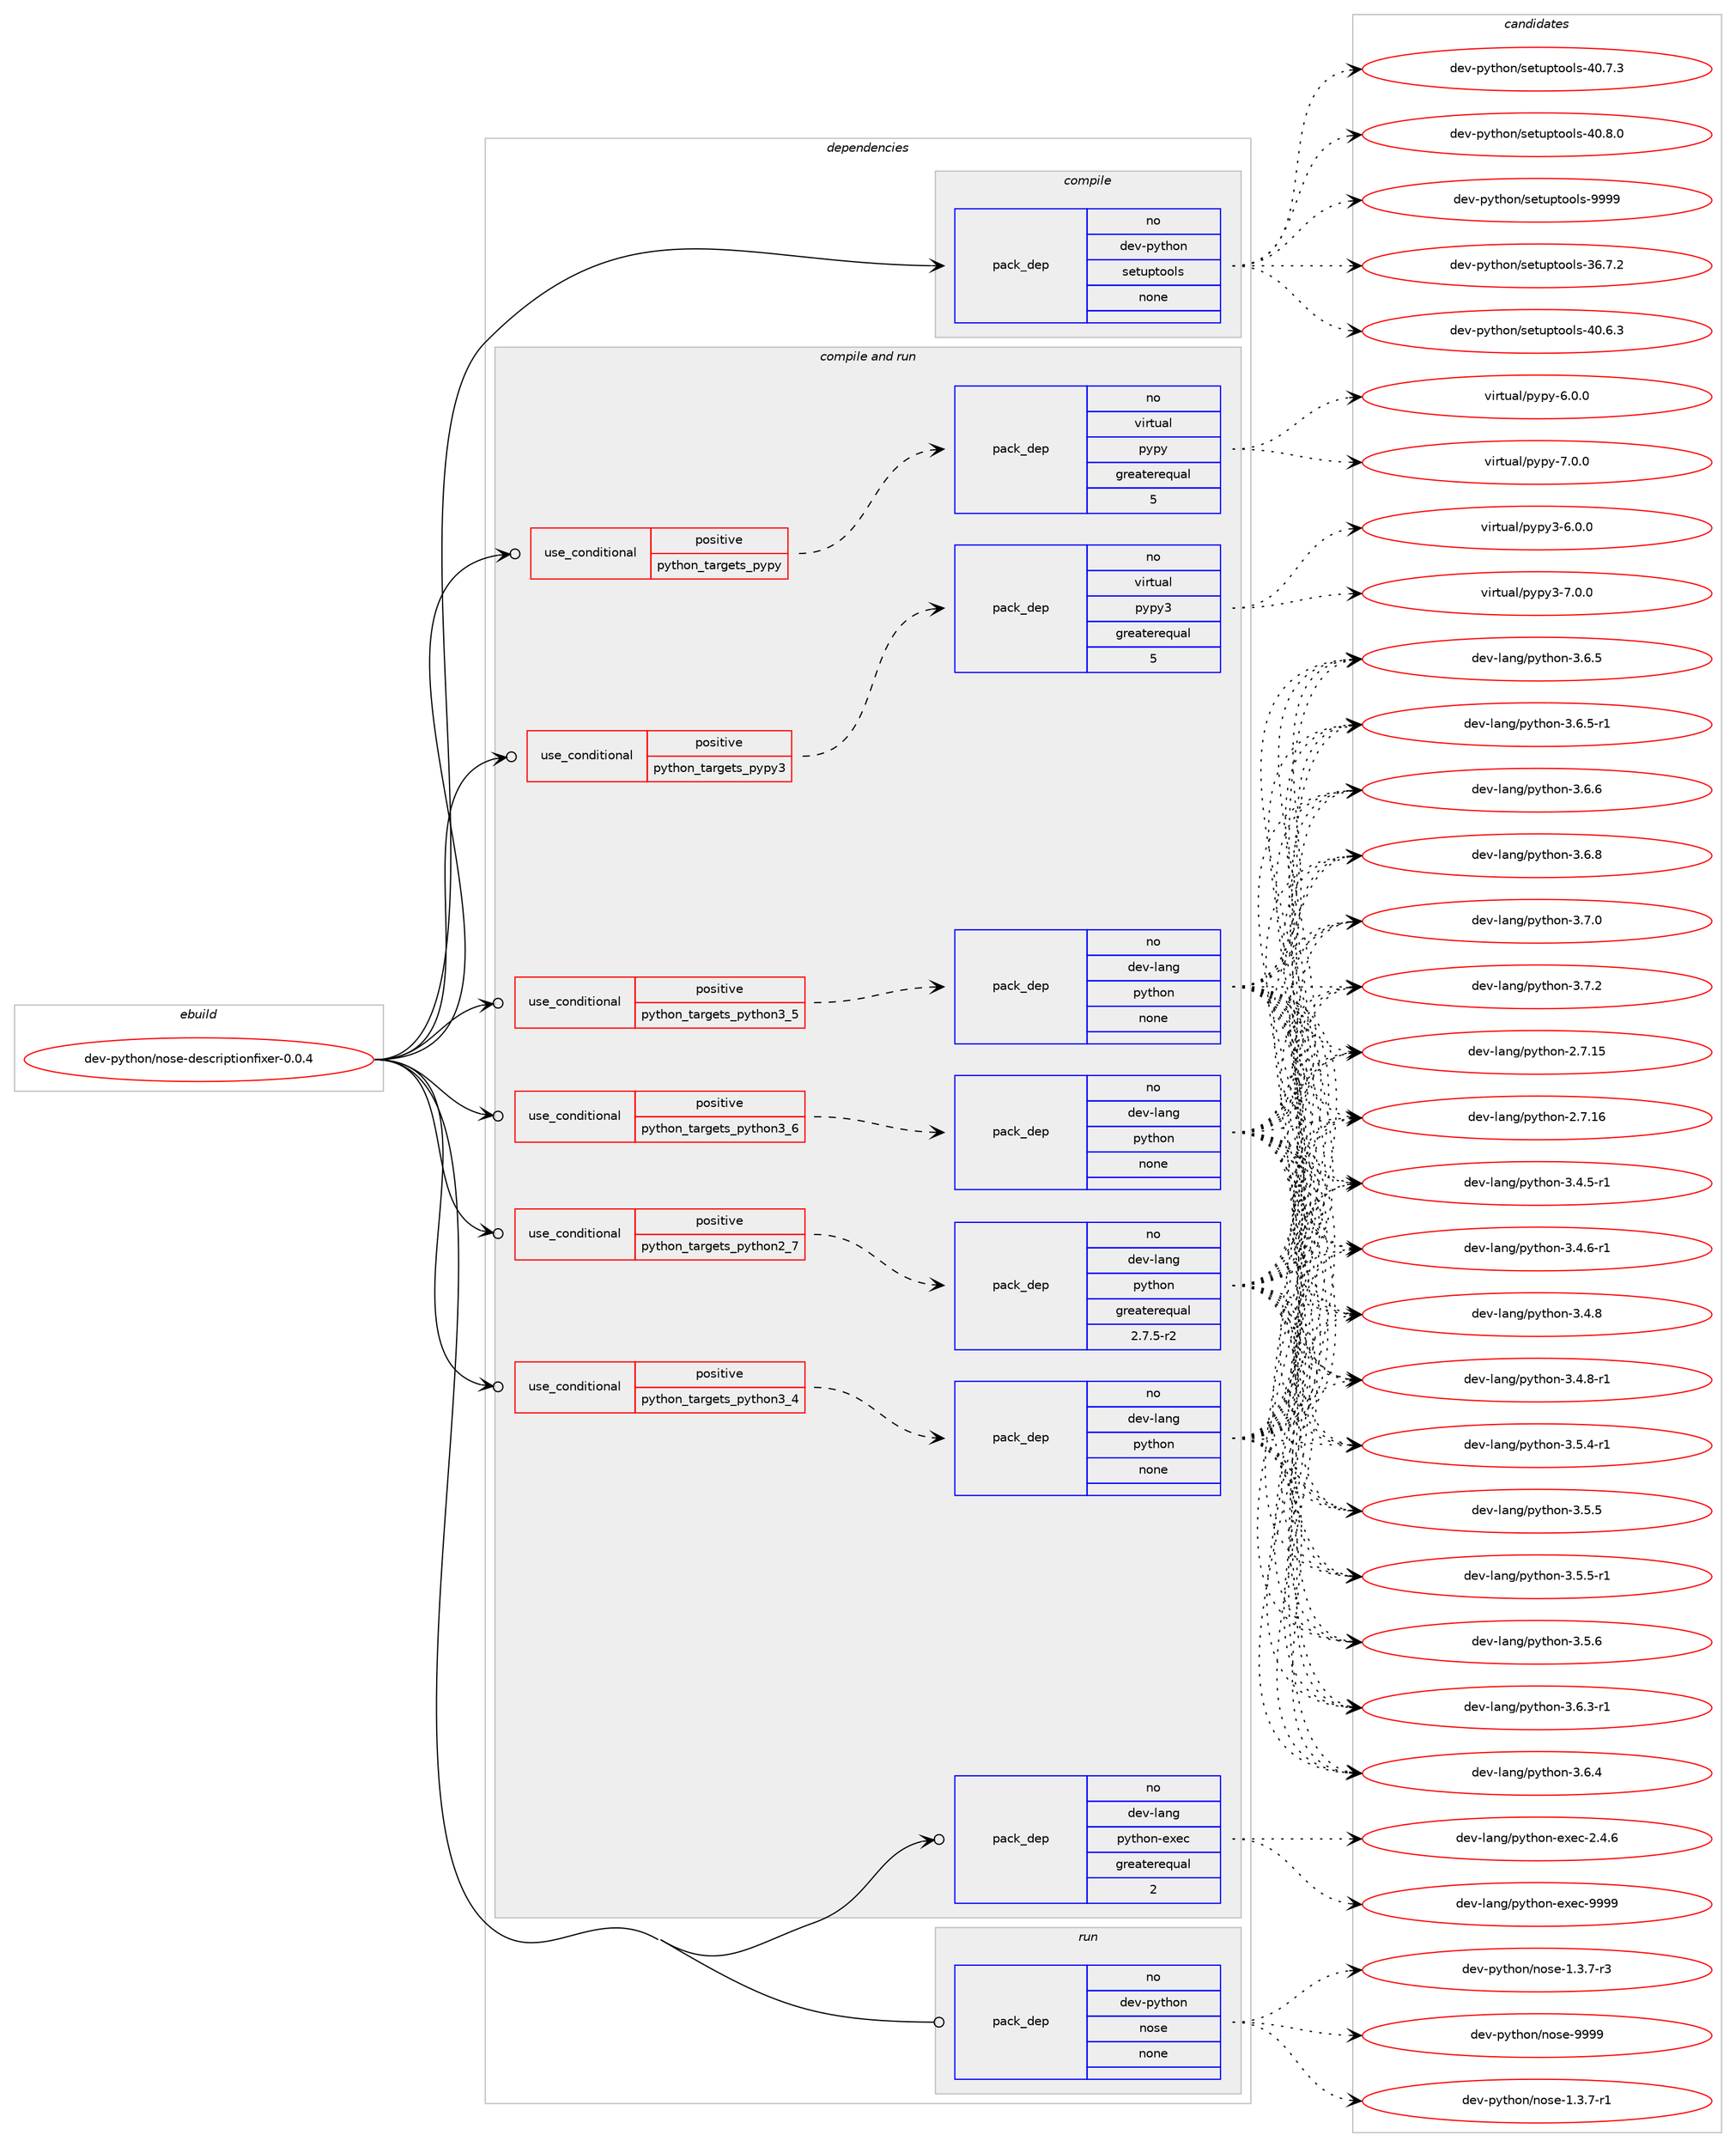 digraph prolog {

# *************
# Graph options
# *************

newrank=true;
concentrate=true;
compound=true;
graph [rankdir=LR,fontname=Helvetica,fontsize=10,ranksep=1.5];#, ranksep=2.5, nodesep=0.2];
edge  [arrowhead=vee];
node  [fontname=Helvetica,fontsize=10];

# **********
# The ebuild
# **********

subgraph cluster_leftcol {
color=gray;
rank=same;
label=<<i>ebuild</i>>;
id [label="dev-python/nose-descriptionfixer-0.0.4", color=red, width=4, href="../dev-python/nose-descriptionfixer-0.0.4.svg"];
}

# ****************
# The dependencies
# ****************

subgraph cluster_midcol {
color=gray;
label=<<i>dependencies</i>>;
subgraph cluster_compile {
fillcolor="#eeeeee";
style=filled;
label=<<i>compile</i>>;
subgraph pack1019471 {
dependency1420932 [label=<<TABLE BORDER="0" CELLBORDER="1" CELLSPACING="0" CELLPADDING="4" WIDTH="220"><TR><TD ROWSPAN="6" CELLPADDING="30">pack_dep</TD></TR><TR><TD WIDTH="110">no</TD></TR><TR><TD>dev-python</TD></TR><TR><TD>setuptools</TD></TR><TR><TD>none</TD></TR><TR><TD></TD></TR></TABLE>>, shape=none, color=blue];
}
id:e -> dependency1420932:w [weight=20,style="solid",arrowhead="vee"];
}
subgraph cluster_compileandrun {
fillcolor="#eeeeee";
style=filled;
label=<<i>compile and run</i>>;
subgraph cond378184 {
dependency1420933 [label=<<TABLE BORDER="0" CELLBORDER="1" CELLSPACING="0" CELLPADDING="4"><TR><TD ROWSPAN="3" CELLPADDING="10">use_conditional</TD></TR><TR><TD>positive</TD></TR><TR><TD>python_targets_pypy</TD></TR></TABLE>>, shape=none, color=red];
subgraph pack1019472 {
dependency1420934 [label=<<TABLE BORDER="0" CELLBORDER="1" CELLSPACING="0" CELLPADDING="4" WIDTH="220"><TR><TD ROWSPAN="6" CELLPADDING="30">pack_dep</TD></TR><TR><TD WIDTH="110">no</TD></TR><TR><TD>virtual</TD></TR><TR><TD>pypy</TD></TR><TR><TD>greaterequal</TD></TR><TR><TD>5</TD></TR></TABLE>>, shape=none, color=blue];
}
dependency1420933:e -> dependency1420934:w [weight=20,style="dashed",arrowhead="vee"];
}
id:e -> dependency1420933:w [weight=20,style="solid",arrowhead="odotvee"];
subgraph cond378185 {
dependency1420935 [label=<<TABLE BORDER="0" CELLBORDER="1" CELLSPACING="0" CELLPADDING="4"><TR><TD ROWSPAN="3" CELLPADDING="10">use_conditional</TD></TR><TR><TD>positive</TD></TR><TR><TD>python_targets_pypy3</TD></TR></TABLE>>, shape=none, color=red];
subgraph pack1019473 {
dependency1420936 [label=<<TABLE BORDER="0" CELLBORDER="1" CELLSPACING="0" CELLPADDING="4" WIDTH="220"><TR><TD ROWSPAN="6" CELLPADDING="30">pack_dep</TD></TR><TR><TD WIDTH="110">no</TD></TR><TR><TD>virtual</TD></TR><TR><TD>pypy3</TD></TR><TR><TD>greaterequal</TD></TR><TR><TD>5</TD></TR></TABLE>>, shape=none, color=blue];
}
dependency1420935:e -> dependency1420936:w [weight=20,style="dashed",arrowhead="vee"];
}
id:e -> dependency1420935:w [weight=20,style="solid",arrowhead="odotvee"];
subgraph cond378186 {
dependency1420937 [label=<<TABLE BORDER="0" CELLBORDER="1" CELLSPACING="0" CELLPADDING="4"><TR><TD ROWSPAN="3" CELLPADDING="10">use_conditional</TD></TR><TR><TD>positive</TD></TR><TR><TD>python_targets_python2_7</TD></TR></TABLE>>, shape=none, color=red];
subgraph pack1019474 {
dependency1420938 [label=<<TABLE BORDER="0" CELLBORDER="1" CELLSPACING="0" CELLPADDING="4" WIDTH="220"><TR><TD ROWSPAN="6" CELLPADDING="30">pack_dep</TD></TR><TR><TD WIDTH="110">no</TD></TR><TR><TD>dev-lang</TD></TR><TR><TD>python</TD></TR><TR><TD>greaterequal</TD></TR><TR><TD>2.7.5-r2</TD></TR></TABLE>>, shape=none, color=blue];
}
dependency1420937:e -> dependency1420938:w [weight=20,style="dashed",arrowhead="vee"];
}
id:e -> dependency1420937:w [weight=20,style="solid",arrowhead="odotvee"];
subgraph cond378187 {
dependency1420939 [label=<<TABLE BORDER="0" CELLBORDER="1" CELLSPACING="0" CELLPADDING="4"><TR><TD ROWSPAN="3" CELLPADDING="10">use_conditional</TD></TR><TR><TD>positive</TD></TR><TR><TD>python_targets_python3_4</TD></TR></TABLE>>, shape=none, color=red];
subgraph pack1019475 {
dependency1420940 [label=<<TABLE BORDER="0" CELLBORDER="1" CELLSPACING="0" CELLPADDING="4" WIDTH="220"><TR><TD ROWSPAN="6" CELLPADDING="30">pack_dep</TD></TR><TR><TD WIDTH="110">no</TD></TR><TR><TD>dev-lang</TD></TR><TR><TD>python</TD></TR><TR><TD>none</TD></TR><TR><TD></TD></TR></TABLE>>, shape=none, color=blue];
}
dependency1420939:e -> dependency1420940:w [weight=20,style="dashed",arrowhead="vee"];
}
id:e -> dependency1420939:w [weight=20,style="solid",arrowhead="odotvee"];
subgraph cond378188 {
dependency1420941 [label=<<TABLE BORDER="0" CELLBORDER="1" CELLSPACING="0" CELLPADDING="4"><TR><TD ROWSPAN="3" CELLPADDING="10">use_conditional</TD></TR><TR><TD>positive</TD></TR><TR><TD>python_targets_python3_5</TD></TR></TABLE>>, shape=none, color=red];
subgraph pack1019476 {
dependency1420942 [label=<<TABLE BORDER="0" CELLBORDER="1" CELLSPACING="0" CELLPADDING="4" WIDTH="220"><TR><TD ROWSPAN="6" CELLPADDING="30">pack_dep</TD></TR><TR><TD WIDTH="110">no</TD></TR><TR><TD>dev-lang</TD></TR><TR><TD>python</TD></TR><TR><TD>none</TD></TR><TR><TD></TD></TR></TABLE>>, shape=none, color=blue];
}
dependency1420941:e -> dependency1420942:w [weight=20,style="dashed",arrowhead="vee"];
}
id:e -> dependency1420941:w [weight=20,style="solid",arrowhead="odotvee"];
subgraph cond378189 {
dependency1420943 [label=<<TABLE BORDER="0" CELLBORDER="1" CELLSPACING="0" CELLPADDING="4"><TR><TD ROWSPAN="3" CELLPADDING="10">use_conditional</TD></TR><TR><TD>positive</TD></TR><TR><TD>python_targets_python3_6</TD></TR></TABLE>>, shape=none, color=red];
subgraph pack1019477 {
dependency1420944 [label=<<TABLE BORDER="0" CELLBORDER="1" CELLSPACING="0" CELLPADDING="4" WIDTH="220"><TR><TD ROWSPAN="6" CELLPADDING="30">pack_dep</TD></TR><TR><TD WIDTH="110">no</TD></TR><TR><TD>dev-lang</TD></TR><TR><TD>python</TD></TR><TR><TD>none</TD></TR><TR><TD></TD></TR></TABLE>>, shape=none, color=blue];
}
dependency1420943:e -> dependency1420944:w [weight=20,style="dashed",arrowhead="vee"];
}
id:e -> dependency1420943:w [weight=20,style="solid",arrowhead="odotvee"];
subgraph pack1019478 {
dependency1420945 [label=<<TABLE BORDER="0" CELLBORDER="1" CELLSPACING="0" CELLPADDING="4" WIDTH="220"><TR><TD ROWSPAN="6" CELLPADDING="30">pack_dep</TD></TR><TR><TD WIDTH="110">no</TD></TR><TR><TD>dev-lang</TD></TR><TR><TD>python-exec</TD></TR><TR><TD>greaterequal</TD></TR><TR><TD>2</TD></TR></TABLE>>, shape=none, color=blue];
}
id:e -> dependency1420945:w [weight=20,style="solid",arrowhead="odotvee"];
}
subgraph cluster_run {
fillcolor="#eeeeee";
style=filled;
label=<<i>run</i>>;
subgraph pack1019479 {
dependency1420946 [label=<<TABLE BORDER="0" CELLBORDER="1" CELLSPACING="0" CELLPADDING="4" WIDTH="220"><TR><TD ROWSPAN="6" CELLPADDING="30">pack_dep</TD></TR><TR><TD WIDTH="110">no</TD></TR><TR><TD>dev-python</TD></TR><TR><TD>nose</TD></TR><TR><TD>none</TD></TR><TR><TD></TD></TR></TABLE>>, shape=none, color=blue];
}
id:e -> dependency1420946:w [weight=20,style="solid",arrowhead="odot"];
}
}

# **************
# The candidates
# **************

subgraph cluster_choices {
rank=same;
color=gray;
label=<<i>candidates</i>>;

subgraph choice1019471 {
color=black;
nodesep=1;
choice100101118451121211161041111104711510111611711211611111110811545515446554650 [label="dev-python/setuptools-36.7.2", color=red, width=4,href="../dev-python/setuptools-36.7.2.svg"];
choice100101118451121211161041111104711510111611711211611111110811545524846544651 [label="dev-python/setuptools-40.6.3", color=red, width=4,href="../dev-python/setuptools-40.6.3.svg"];
choice100101118451121211161041111104711510111611711211611111110811545524846554651 [label="dev-python/setuptools-40.7.3", color=red, width=4,href="../dev-python/setuptools-40.7.3.svg"];
choice100101118451121211161041111104711510111611711211611111110811545524846564648 [label="dev-python/setuptools-40.8.0", color=red, width=4,href="../dev-python/setuptools-40.8.0.svg"];
choice10010111845112121116104111110471151011161171121161111111081154557575757 [label="dev-python/setuptools-9999", color=red, width=4,href="../dev-python/setuptools-9999.svg"];
dependency1420932:e -> choice100101118451121211161041111104711510111611711211611111110811545515446554650:w [style=dotted,weight="100"];
dependency1420932:e -> choice100101118451121211161041111104711510111611711211611111110811545524846544651:w [style=dotted,weight="100"];
dependency1420932:e -> choice100101118451121211161041111104711510111611711211611111110811545524846554651:w [style=dotted,weight="100"];
dependency1420932:e -> choice100101118451121211161041111104711510111611711211611111110811545524846564648:w [style=dotted,weight="100"];
dependency1420932:e -> choice10010111845112121116104111110471151011161171121161111111081154557575757:w [style=dotted,weight="100"];
}
subgraph choice1019472 {
color=black;
nodesep=1;
choice1181051141161179710847112121112121455446484648 [label="virtual/pypy-6.0.0", color=red, width=4,href="../virtual/pypy-6.0.0.svg"];
choice1181051141161179710847112121112121455546484648 [label="virtual/pypy-7.0.0", color=red, width=4,href="../virtual/pypy-7.0.0.svg"];
dependency1420934:e -> choice1181051141161179710847112121112121455446484648:w [style=dotted,weight="100"];
dependency1420934:e -> choice1181051141161179710847112121112121455546484648:w [style=dotted,weight="100"];
}
subgraph choice1019473 {
color=black;
nodesep=1;
choice118105114116117971084711212111212151455446484648 [label="virtual/pypy3-6.0.0", color=red, width=4,href="../virtual/pypy3-6.0.0.svg"];
choice118105114116117971084711212111212151455546484648 [label="virtual/pypy3-7.0.0", color=red, width=4,href="../virtual/pypy3-7.0.0.svg"];
dependency1420936:e -> choice118105114116117971084711212111212151455446484648:w [style=dotted,weight="100"];
dependency1420936:e -> choice118105114116117971084711212111212151455546484648:w [style=dotted,weight="100"];
}
subgraph choice1019474 {
color=black;
nodesep=1;
choice10010111845108971101034711212111610411111045504655464953 [label="dev-lang/python-2.7.15", color=red, width=4,href="../dev-lang/python-2.7.15.svg"];
choice10010111845108971101034711212111610411111045504655464954 [label="dev-lang/python-2.7.16", color=red, width=4,href="../dev-lang/python-2.7.16.svg"];
choice1001011184510897110103471121211161041111104551465246534511449 [label="dev-lang/python-3.4.5-r1", color=red, width=4,href="../dev-lang/python-3.4.5-r1.svg"];
choice1001011184510897110103471121211161041111104551465246544511449 [label="dev-lang/python-3.4.6-r1", color=red, width=4,href="../dev-lang/python-3.4.6-r1.svg"];
choice100101118451089711010347112121116104111110455146524656 [label="dev-lang/python-3.4.8", color=red, width=4,href="../dev-lang/python-3.4.8.svg"];
choice1001011184510897110103471121211161041111104551465246564511449 [label="dev-lang/python-3.4.8-r1", color=red, width=4,href="../dev-lang/python-3.4.8-r1.svg"];
choice1001011184510897110103471121211161041111104551465346524511449 [label="dev-lang/python-3.5.4-r1", color=red, width=4,href="../dev-lang/python-3.5.4-r1.svg"];
choice100101118451089711010347112121116104111110455146534653 [label="dev-lang/python-3.5.5", color=red, width=4,href="../dev-lang/python-3.5.5.svg"];
choice1001011184510897110103471121211161041111104551465346534511449 [label="dev-lang/python-3.5.5-r1", color=red, width=4,href="../dev-lang/python-3.5.5-r1.svg"];
choice100101118451089711010347112121116104111110455146534654 [label="dev-lang/python-3.5.6", color=red, width=4,href="../dev-lang/python-3.5.6.svg"];
choice1001011184510897110103471121211161041111104551465446514511449 [label="dev-lang/python-3.6.3-r1", color=red, width=4,href="../dev-lang/python-3.6.3-r1.svg"];
choice100101118451089711010347112121116104111110455146544652 [label="dev-lang/python-3.6.4", color=red, width=4,href="../dev-lang/python-3.6.4.svg"];
choice100101118451089711010347112121116104111110455146544653 [label="dev-lang/python-3.6.5", color=red, width=4,href="../dev-lang/python-3.6.5.svg"];
choice1001011184510897110103471121211161041111104551465446534511449 [label="dev-lang/python-3.6.5-r1", color=red, width=4,href="../dev-lang/python-3.6.5-r1.svg"];
choice100101118451089711010347112121116104111110455146544654 [label="dev-lang/python-3.6.6", color=red, width=4,href="../dev-lang/python-3.6.6.svg"];
choice100101118451089711010347112121116104111110455146544656 [label="dev-lang/python-3.6.8", color=red, width=4,href="../dev-lang/python-3.6.8.svg"];
choice100101118451089711010347112121116104111110455146554648 [label="dev-lang/python-3.7.0", color=red, width=4,href="../dev-lang/python-3.7.0.svg"];
choice100101118451089711010347112121116104111110455146554650 [label="dev-lang/python-3.7.2", color=red, width=4,href="../dev-lang/python-3.7.2.svg"];
dependency1420938:e -> choice10010111845108971101034711212111610411111045504655464953:w [style=dotted,weight="100"];
dependency1420938:e -> choice10010111845108971101034711212111610411111045504655464954:w [style=dotted,weight="100"];
dependency1420938:e -> choice1001011184510897110103471121211161041111104551465246534511449:w [style=dotted,weight="100"];
dependency1420938:e -> choice1001011184510897110103471121211161041111104551465246544511449:w [style=dotted,weight="100"];
dependency1420938:e -> choice100101118451089711010347112121116104111110455146524656:w [style=dotted,weight="100"];
dependency1420938:e -> choice1001011184510897110103471121211161041111104551465246564511449:w [style=dotted,weight="100"];
dependency1420938:e -> choice1001011184510897110103471121211161041111104551465346524511449:w [style=dotted,weight="100"];
dependency1420938:e -> choice100101118451089711010347112121116104111110455146534653:w [style=dotted,weight="100"];
dependency1420938:e -> choice1001011184510897110103471121211161041111104551465346534511449:w [style=dotted,weight="100"];
dependency1420938:e -> choice100101118451089711010347112121116104111110455146534654:w [style=dotted,weight="100"];
dependency1420938:e -> choice1001011184510897110103471121211161041111104551465446514511449:w [style=dotted,weight="100"];
dependency1420938:e -> choice100101118451089711010347112121116104111110455146544652:w [style=dotted,weight="100"];
dependency1420938:e -> choice100101118451089711010347112121116104111110455146544653:w [style=dotted,weight="100"];
dependency1420938:e -> choice1001011184510897110103471121211161041111104551465446534511449:w [style=dotted,weight="100"];
dependency1420938:e -> choice100101118451089711010347112121116104111110455146544654:w [style=dotted,weight="100"];
dependency1420938:e -> choice100101118451089711010347112121116104111110455146544656:w [style=dotted,weight="100"];
dependency1420938:e -> choice100101118451089711010347112121116104111110455146554648:w [style=dotted,weight="100"];
dependency1420938:e -> choice100101118451089711010347112121116104111110455146554650:w [style=dotted,weight="100"];
}
subgraph choice1019475 {
color=black;
nodesep=1;
choice10010111845108971101034711212111610411111045504655464953 [label="dev-lang/python-2.7.15", color=red, width=4,href="../dev-lang/python-2.7.15.svg"];
choice10010111845108971101034711212111610411111045504655464954 [label="dev-lang/python-2.7.16", color=red, width=4,href="../dev-lang/python-2.7.16.svg"];
choice1001011184510897110103471121211161041111104551465246534511449 [label="dev-lang/python-3.4.5-r1", color=red, width=4,href="../dev-lang/python-3.4.5-r1.svg"];
choice1001011184510897110103471121211161041111104551465246544511449 [label="dev-lang/python-3.4.6-r1", color=red, width=4,href="../dev-lang/python-3.4.6-r1.svg"];
choice100101118451089711010347112121116104111110455146524656 [label="dev-lang/python-3.4.8", color=red, width=4,href="../dev-lang/python-3.4.8.svg"];
choice1001011184510897110103471121211161041111104551465246564511449 [label="dev-lang/python-3.4.8-r1", color=red, width=4,href="../dev-lang/python-3.4.8-r1.svg"];
choice1001011184510897110103471121211161041111104551465346524511449 [label="dev-lang/python-3.5.4-r1", color=red, width=4,href="../dev-lang/python-3.5.4-r1.svg"];
choice100101118451089711010347112121116104111110455146534653 [label="dev-lang/python-3.5.5", color=red, width=4,href="../dev-lang/python-3.5.5.svg"];
choice1001011184510897110103471121211161041111104551465346534511449 [label="dev-lang/python-3.5.5-r1", color=red, width=4,href="../dev-lang/python-3.5.5-r1.svg"];
choice100101118451089711010347112121116104111110455146534654 [label="dev-lang/python-3.5.6", color=red, width=4,href="../dev-lang/python-3.5.6.svg"];
choice1001011184510897110103471121211161041111104551465446514511449 [label="dev-lang/python-3.6.3-r1", color=red, width=4,href="../dev-lang/python-3.6.3-r1.svg"];
choice100101118451089711010347112121116104111110455146544652 [label="dev-lang/python-3.6.4", color=red, width=4,href="../dev-lang/python-3.6.4.svg"];
choice100101118451089711010347112121116104111110455146544653 [label="dev-lang/python-3.6.5", color=red, width=4,href="../dev-lang/python-3.6.5.svg"];
choice1001011184510897110103471121211161041111104551465446534511449 [label="dev-lang/python-3.6.5-r1", color=red, width=4,href="../dev-lang/python-3.6.5-r1.svg"];
choice100101118451089711010347112121116104111110455146544654 [label="dev-lang/python-3.6.6", color=red, width=4,href="../dev-lang/python-3.6.6.svg"];
choice100101118451089711010347112121116104111110455146544656 [label="dev-lang/python-3.6.8", color=red, width=4,href="../dev-lang/python-3.6.8.svg"];
choice100101118451089711010347112121116104111110455146554648 [label="dev-lang/python-3.7.0", color=red, width=4,href="../dev-lang/python-3.7.0.svg"];
choice100101118451089711010347112121116104111110455146554650 [label="dev-lang/python-3.7.2", color=red, width=4,href="../dev-lang/python-3.7.2.svg"];
dependency1420940:e -> choice10010111845108971101034711212111610411111045504655464953:w [style=dotted,weight="100"];
dependency1420940:e -> choice10010111845108971101034711212111610411111045504655464954:w [style=dotted,weight="100"];
dependency1420940:e -> choice1001011184510897110103471121211161041111104551465246534511449:w [style=dotted,weight="100"];
dependency1420940:e -> choice1001011184510897110103471121211161041111104551465246544511449:w [style=dotted,weight="100"];
dependency1420940:e -> choice100101118451089711010347112121116104111110455146524656:w [style=dotted,weight="100"];
dependency1420940:e -> choice1001011184510897110103471121211161041111104551465246564511449:w [style=dotted,weight="100"];
dependency1420940:e -> choice1001011184510897110103471121211161041111104551465346524511449:w [style=dotted,weight="100"];
dependency1420940:e -> choice100101118451089711010347112121116104111110455146534653:w [style=dotted,weight="100"];
dependency1420940:e -> choice1001011184510897110103471121211161041111104551465346534511449:w [style=dotted,weight="100"];
dependency1420940:e -> choice100101118451089711010347112121116104111110455146534654:w [style=dotted,weight="100"];
dependency1420940:e -> choice1001011184510897110103471121211161041111104551465446514511449:w [style=dotted,weight="100"];
dependency1420940:e -> choice100101118451089711010347112121116104111110455146544652:w [style=dotted,weight="100"];
dependency1420940:e -> choice100101118451089711010347112121116104111110455146544653:w [style=dotted,weight="100"];
dependency1420940:e -> choice1001011184510897110103471121211161041111104551465446534511449:w [style=dotted,weight="100"];
dependency1420940:e -> choice100101118451089711010347112121116104111110455146544654:w [style=dotted,weight="100"];
dependency1420940:e -> choice100101118451089711010347112121116104111110455146544656:w [style=dotted,weight="100"];
dependency1420940:e -> choice100101118451089711010347112121116104111110455146554648:w [style=dotted,weight="100"];
dependency1420940:e -> choice100101118451089711010347112121116104111110455146554650:w [style=dotted,weight="100"];
}
subgraph choice1019476 {
color=black;
nodesep=1;
choice10010111845108971101034711212111610411111045504655464953 [label="dev-lang/python-2.7.15", color=red, width=4,href="../dev-lang/python-2.7.15.svg"];
choice10010111845108971101034711212111610411111045504655464954 [label="dev-lang/python-2.7.16", color=red, width=4,href="../dev-lang/python-2.7.16.svg"];
choice1001011184510897110103471121211161041111104551465246534511449 [label="dev-lang/python-3.4.5-r1", color=red, width=4,href="../dev-lang/python-3.4.5-r1.svg"];
choice1001011184510897110103471121211161041111104551465246544511449 [label="dev-lang/python-3.4.6-r1", color=red, width=4,href="../dev-lang/python-3.4.6-r1.svg"];
choice100101118451089711010347112121116104111110455146524656 [label="dev-lang/python-3.4.8", color=red, width=4,href="../dev-lang/python-3.4.8.svg"];
choice1001011184510897110103471121211161041111104551465246564511449 [label="dev-lang/python-3.4.8-r1", color=red, width=4,href="../dev-lang/python-3.4.8-r1.svg"];
choice1001011184510897110103471121211161041111104551465346524511449 [label="dev-lang/python-3.5.4-r1", color=red, width=4,href="../dev-lang/python-3.5.4-r1.svg"];
choice100101118451089711010347112121116104111110455146534653 [label="dev-lang/python-3.5.5", color=red, width=4,href="../dev-lang/python-3.5.5.svg"];
choice1001011184510897110103471121211161041111104551465346534511449 [label="dev-lang/python-3.5.5-r1", color=red, width=4,href="../dev-lang/python-3.5.5-r1.svg"];
choice100101118451089711010347112121116104111110455146534654 [label="dev-lang/python-3.5.6", color=red, width=4,href="../dev-lang/python-3.5.6.svg"];
choice1001011184510897110103471121211161041111104551465446514511449 [label="dev-lang/python-3.6.3-r1", color=red, width=4,href="../dev-lang/python-3.6.3-r1.svg"];
choice100101118451089711010347112121116104111110455146544652 [label="dev-lang/python-3.6.4", color=red, width=4,href="../dev-lang/python-3.6.4.svg"];
choice100101118451089711010347112121116104111110455146544653 [label="dev-lang/python-3.6.5", color=red, width=4,href="../dev-lang/python-3.6.5.svg"];
choice1001011184510897110103471121211161041111104551465446534511449 [label="dev-lang/python-3.6.5-r1", color=red, width=4,href="../dev-lang/python-3.6.5-r1.svg"];
choice100101118451089711010347112121116104111110455146544654 [label="dev-lang/python-3.6.6", color=red, width=4,href="../dev-lang/python-3.6.6.svg"];
choice100101118451089711010347112121116104111110455146544656 [label="dev-lang/python-3.6.8", color=red, width=4,href="../dev-lang/python-3.6.8.svg"];
choice100101118451089711010347112121116104111110455146554648 [label="dev-lang/python-3.7.0", color=red, width=4,href="../dev-lang/python-3.7.0.svg"];
choice100101118451089711010347112121116104111110455146554650 [label="dev-lang/python-3.7.2", color=red, width=4,href="../dev-lang/python-3.7.2.svg"];
dependency1420942:e -> choice10010111845108971101034711212111610411111045504655464953:w [style=dotted,weight="100"];
dependency1420942:e -> choice10010111845108971101034711212111610411111045504655464954:w [style=dotted,weight="100"];
dependency1420942:e -> choice1001011184510897110103471121211161041111104551465246534511449:w [style=dotted,weight="100"];
dependency1420942:e -> choice1001011184510897110103471121211161041111104551465246544511449:w [style=dotted,weight="100"];
dependency1420942:e -> choice100101118451089711010347112121116104111110455146524656:w [style=dotted,weight="100"];
dependency1420942:e -> choice1001011184510897110103471121211161041111104551465246564511449:w [style=dotted,weight="100"];
dependency1420942:e -> choice1001011184510897110103471121211161041111104551465346524511449:w [style=dotted,weight="100"];
dependency1420942:e -> choice100101118451089711010347112121116104111110455146534653:w [style=dotted,weight="100"];
dependency1420942:e -> choice1001011184510897110103471121211161041111104551465346534511449:w [style=dotted,weight="100"];
dependency1420942:e -> choice100101118451089711010347112121116104111110455146534654:w [style=dotted,weight="100"];
dependency1420942:e -> choice1001011184510897110103471121211161041111104551465446514511449:w [style=dotted,weight="100"];
dependency1420942:e -> choice100101118451089711010347112121116104111110455146544652:w [style=dotted,weight="100"];
dependency1420942:e -> choice100101118451089711010347112121116104111110455146544653:w [style=dotted,weight="100"];
dependency1420942:e -> choice1001011184510897110103471121211161041111104551465446534511449:w [style=dotted,weight="100"];
dependency1420942:e -> choice100101118451089711010347112121116104111110455146544654:w [style=dotted,weight="100"];
dependency1420942:e -> choice100101118451089711010347112121116104111110455146544656:w [style=dotted,weight="100"];
dependency1420942:e -> choice100101118451089711010347112121116104111110455146554648:w [style=dotted,weight="100"];
dependency1420942:e -> choice100101118451089711010347112121116104111110455146554650:w [style=dotted,weight="100"];
}
subgraph choice1019477 {
color=black;
nodesep=1;
choice10010111845108971101034711212111610411111045504655464953 [label="dev-lang/python-2.7.15", color=red, width=4,href="../dev-lang/python-2.7.15.svg"];
choice10010111845108971101034711212111610411111045504655464954 [label="dev-lang/python-2.7.16", color=red, width=4,href="../dev-lang/python-2.7.16.svg"];
choice1001011184510897110103471121211161041111104551465246534511449 [label="dev-lang/python-3.4.5-r1", color=red, width=4,href="../dev-lang/python-3.4.5-r1.svg"];
choice1001011184510897110103471121211161041111104551465246544511449 [label="dev-lang/python-3.4.6-r1", color=red, width=4,href="../dev-lang/python-3.4.6-r1.svg"];
choice100101118451089711010347112121116104111110455146524656 [label="dev-lang/python-3.4.8", color=red, width=4,href="../dev-lang/python-3.4.8.svg"];
choice1001011184510897110103471121211161041111104551465246564511449 [label="dev-lang/python-3.4.8-r1", color=red, width=4,href="../dev-lang/python-3.4.8-r1.svg"];
choice1001011184510897110103471121211161041111104551465346524511449 [label="dev-lang/python-3.5.4-r1", color=red, width=4,href="../dev-lang/python-3.5.4-r1.svg"];
choice100101118451089711010347112121116104111110455146534653 [label="dev-lang/python-3.5.5", color=red, width=4,href="../dev-lang/python-3.5.5.svg"];
choice1001011184510897110103471121211161041111104551465346534511449 [label="dev-lang/python-3.5.5-r1", color=red, width=4,href="../dev-lang/python-3.5.5-r1.svg"];
choice100101118451089711010347112121116104111110455146534654 [label="dev-lang/python-3.5.6", color=red, width=4,href="../dev-lang/python-3.5.6.svg"];
choice1001011184510897110103471121211161041111104551465446514511449 [label="dev-lang/python-3.6.3-r1", color=red, width=4,href="../dev-lang/python-3.6.3-r1.svg"];
choice100101118451089711010347112121116104111110455146544652 [label="dev-lang/python-3.6.4", color=red, width=4,href="../dev-lang/python-3.6.4.svg"];
choice100101118451089711010347112121116104111110455146544653 [label="dev-lang/python-3.6.5", color=red, width=4,href="../dev-lang/python-3.6.5.svg"];
choice1001011184510897110103471121211161041111104551465446534511449 [label="dev-lang/python-3.6.5-r1", color=red, width=4,href="../dev-lang/python-3.6.5-r1.svg"];
choice100101118451089711010347112121116104111110455146544654 [label="dev-lang/python-3.6.6", color=red, width=4,href="../dev-lang/python-3.6.6.svg"];
choice100101118451089711010347112121116104111110455146544656 [label="dev-lang/python-3.6.8", color=red, width=4,href="../dev-lang/python-3.6.8.svg"];
choice100101118451089711010347112121116104111110455146554648 [label="dev-lang/python-3.7.0", color=red, width=4,href="../dev-lang/python-3.7.0.svg"];
choice100101118451089711010347112121116104111110455146554650 [label="dev-lang/python-3.7.2", color=red, width=4,href="../dev-lang/python-3.7.2.svg"];
dependency1420944:e -> choice10010111845108971101034711212111610411111045504655464953:w [style=dotted,weight="100"];
dependency1420944:e -> choice10010111845108971101034711212111610411111045504655464954:w [style=dotted,weight="100"];
dependency1420944:e -> choice1001011184510897110103471121211161041111104551465246534511449:w [style=dotted,weight="100"];
dependency1420944:e -> choice1001011184510897110103471121211161041111104551465246544511449:w [style=dotted,weight="100"];
dependency1420944:e -> choice100101118451089711010347112121116104111110455146524656:w [style=dotted,weight="100"];
dependency1420944:e -> choice1001011184510897110103471121211161041111104551465246564511449:w [style=dotted,weight="100"];
dependency1420944:e -> choice1001011184510897110103471121211161041111104551465346524511449:w [style=dotted,weight="100"];
dependency1420944:e -> choice100101118451089711010347112121116104111110455146534653:w [style=dotted,weight="100"];
dependency1420944:e -> choice1001011184510897110103471121211161041111104551465346534511449:w [style=dotted,weight="100"];
dependency1420944:e -> choice100101118451089711010347112121116104111110455146534654:w [style=dotted,weight="100"];
dependency1420944:e -> choice1001011184510897110103471121211161041111104551465446514511449:w [style=dotted,weight="100"];
dependency1420944:e -> choice100101118451089711010347112121116104111110455146544652:w [style=dotted,weight="100"];
dependency1420944:e -> choice100101118451089711010347112121116104111110455146544653:w [style=dotted,weight="100"];
dependency1420944:e -> choice1001011184510897110103471121211161041111104551465446534511449:w [style=dotted,weight="100"];
dependency1420944:e -> choice100101118451089711010347112121116104111110455146544654:w [style=dotted,weight="100"];
dependency1420944:e -> choice100101118451089711010347112121116104111110455146544656:w [style=dotted,weight="100"];
dependency1420944:e -> choice100101118451089711010347112121116104111110455146554648:w [style=dotted,weight="100"];
dependency1420944:e -> choice100101118451089711010347112121116104111110455146554650:w [style=dotted,weight="100"];
}
subgraph choice1019478 {
color=black;
nodesep=1;
choice1001011184510897110103471121211161041111104510112010199455046524654 [label="dev-lang/python-exec-2.4.6", color=red, width=4,href="../dev-lang/python-exec-2.4.6.svg"];
choice10010111845108971101034711212111610411111045101120101994557575757 [label="dev-lang/python-exec-9999", color=red, width=4,href="../dev-lang/python-exec-9999.svg"];
dependency1420945:e -> choice1001011184510897110103471121211161041111104510112010199455046524654:w [style=dotted,weight="100"];
dependency1420945:e -> choice10010111845108971101034711212111610411111045101120101994557575757:w [style=dotted,weight="100"];
}
subgraph choice1019479 {
color=black;
nodesep=1;
choice10010111845112121116104111110471101111151014549465146554511449 [label="dev-python/nose-1.3.7-r1", color=red, width=4,href="../dev-python/nose-1.3.7-r1.svg"];
choice10010111845112121116104111110471101111151014549465146554511451 [label="dev-python/nose-1.3.7-r3", color=red, width=4,href="../dev-python/nose-1.3.7-r3.svg"];
choice10010111845112121116104111110471101111151014557575757 [label="dev-python/nose-9999", color=red, width=4,href="../dev-python/nose-9999.svg"];
dependency1420946:e -> choice10010111845112121116104111110471101111151014549465146554511449:w [style=dotted,weight="100"];
dependency1420946:e -> choice10010111845112121116104111110471101111151014549465146554511451:w [style=dotted,weight="100"];
dependency1420946:e -> choice10010111845112121116104111110471101111151014557575757:w [style=dotted,weight="100"];
}
}

}
